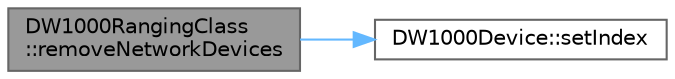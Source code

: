 digraph "DW1000RangingClass::removeNetworkDevices"
{
 // LATEX_PDF_SIZE
  bgcolor="transparent";
  edge [fontname=Helvetica,fontsize=10,labelfontname=Helvetica,labelfontsize=10];
  node [fontname=Helvetica,fontsize=10,shape=box,height=0.2,width=0.4];
  rankdir="LR";
  Node1 [id="Node000001",label="DW1000RangingClass\l::removeNetworkDevices",height=0.2,width=0.4,color="gray40", fillcolor="grey60", style="filled", fontcolor="black",tooltip=" "];
  Node1 -> Node2 [id="edge1_Node000001_Node000002",color="steelblue1",style="solid",tooltip=" "];
  Node2 [id="Node000002",label="DW1000Device::setIndex",height=0.2,width=0.4,color="grey40", fillcolor="white", style="filled",URL="$class_d_w1000_device.html#aa2932f3eae74376d11c7605d9dbf16a6",tooltip=" "];
}
